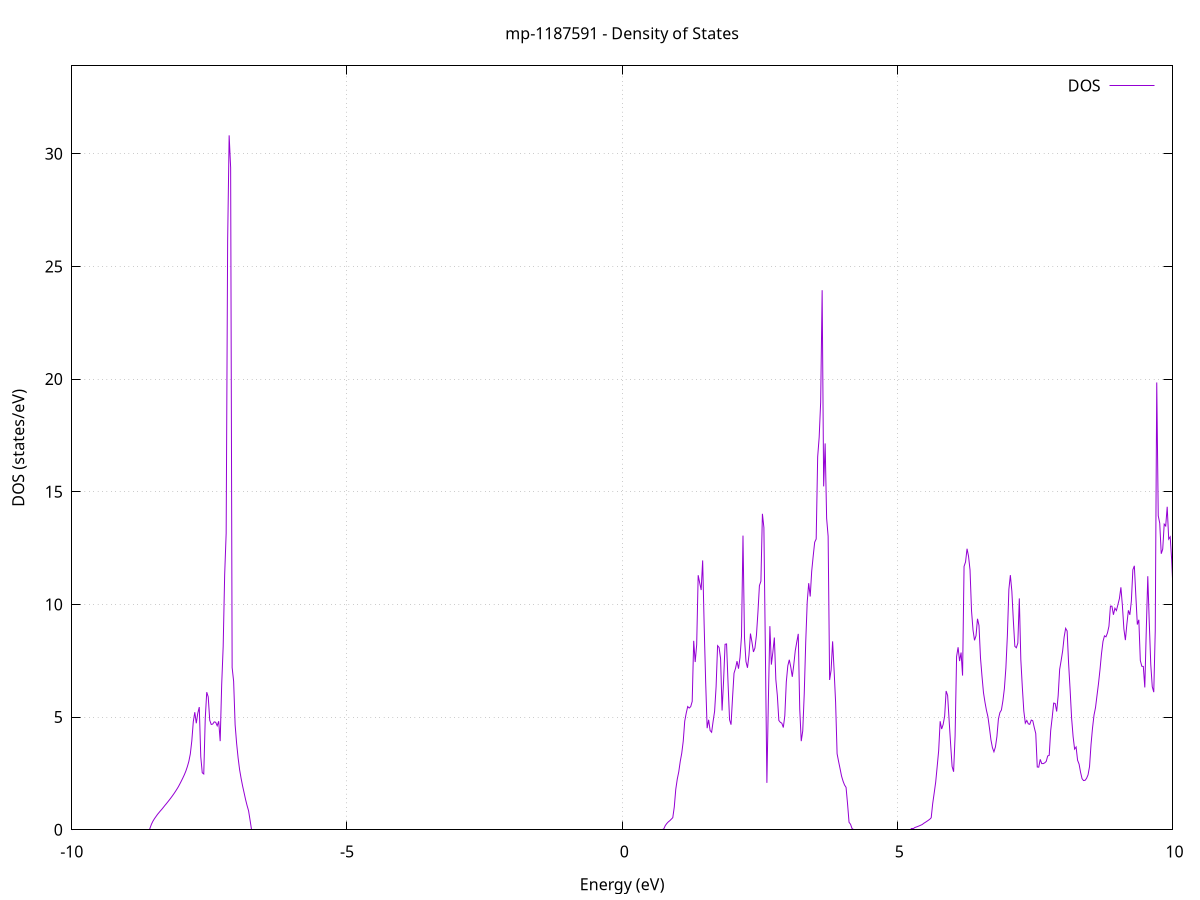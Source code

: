 set title 'mp-1187591 - Density of States'
set xlabel 'Energy (eV)'
set ylabel 'DOS (states/eV)'
set grid
set xrange [-10:10]
set yrange [0:33.899]
set xzeroaxis lt -1
set terminal png size 800,600
set output 'mp-1187591_dos_gnuplot.png'
plot '-' using 1:2 with lines title 'DOS'
-28.582400 0.000000
-28.555200 0.000000
-28.528100 0.000000
-28.501000 0.000000
-28.473800 0.000000
-28.446700 0.000000
-28.419500 0.000000
-28.392400 0.000000
-28.365300 0.000000
-28.338100 0.000000
-28.311000 0.000000
-28.283800 0.000000
-28.256700 0.000000
-28.229500 0.000000
-28.202400 0.000000
-28.175300 0.000000
-28.148100 0.000000
-28.121000 0.000000
-28.093800 0.000000
-28.066700 0.000000
-28.039600 0.000000
-28.012400 0.000000
-27.985300 0.000000
-27.958100 0.000000
-27.931000 0.000000
-27.903800 0.000000
-27.876700 0.000000
-27.849600 0.000000
-27.822400 0.000000
-27.795300 0.000000
-27.768100 0.000000
-27.741000 0.000000
-27.713900 0.000000
-27.686700 0.000000
-27.659600 0.000000
-27.632400 0.000000
-27.605300 0.000000
-27.578200 0.000000
-27.551000 0.000000
-27.523900 0.000000
-27.496700 0.000000
-27.469600 0.000000
-27.442400 0.000000
-27.415300 0.000000
-27.388200 0.000000
-27.361000 0.000000
-27.333900 0.000000
-27.306700 0.000000
-27.279600 0.000000
-27.252500 0.000000
-27.225300 0.000000
-27.198200 0.000000
-27.171000 0.000000
-27.143900 0.000000
-27.116800 0.000000
-27.089600 0.000000
-27.062500 0.000000
-27.035300 0.000000
-27.008200 0.000000
-26.981000 0.000000
-26.953900 0.000000
-26.926800 0.000000
-26.899600 0.000000
-26.872500 0.000000
-26.845300 0.000000
-26.818200 0.000000
-26.791100 0.000000
-26.763900 0.000000
-26.736800 0.000000
-26.709600 0.000000
-26.682500 0.000000
-26.655400 0.000000
-26.628200 0.000000
-26.601100 0.000000
-26.573900 0.000000
-26.546800 0.000000
-26.519600 0.000000
-26.492500 0.000000
-26.465400 0.000000
-26.438200 0.000000
-26.411100 0.000000
-26.383900 0.000000
-26.356800 0.000000
-26.329700 0.000000
-26.302500 0.000000
-26.275400 0.000000
-26.248200 0.000000
-26.221100 0.000000
-26.194000 0.000000
-26.166800 0.000000
-26.139700 0.000000
-26.112500 1.201200
-26.085400 3.762200
-26.058200 16.497300
-26.031100 40.282300
-26.004000 42.436200
-25.976800 36.333900
-25.949700 48.368300
-25.922500 28.737600
-25.895400 28.591900
-25.868300 19.623600
-25.841100 32.181900
-25.814000 30.492300
-25.786800 34.622300
-25.759700 65.891200
-25.732600 41.712500
-25.705400 39.838100
-25.678300 46.895900
-25.651100 65.148800
-25.624000 77.907700
-25.596800 43.062700
-25.569700 125.795800
-25.542600 117.690500
-25.515400 81.661100
-25.488300 89.619800
-25.461100 72.464800
-25.434000 114.383700
-25.406900 0.000000
-25.379700 0.000000
-25.352600 0.000000
-25.325400 0.000000
-25.298300 0.000000
-25.271200 0.000000
-25.244000 0.000000
-25.216900 0.000000
-25.189700 0.000000
-25.162600 0.000000
-25.135400 0.000000
-25.108300 0.000000
-25.081200 0.000000
-25.054000 0.000000
-25.026900 0.000000
-24.999700 0.000000
-24.972600 0.000000
-24.945500 0.000000
-24.918300 0.000000
-24.891200 0.000000
-24.864000 0.000000
-24.836900 0.000000
-24.809800 0.000000
-24.782600 0.000000
-24.755500 0.000000
-24.728300 0.000000
-24.701200 0.000000
-24.674000 0.000000
-24.646900 0.000000
-24.619800 0.000000
-24.592600 0.000000
-24.565500 0.000000
-24.538300 0.000000
-24.511200 0.000000
-24.484100 0.000000
-24.456900 0.000000
-24.429800 0.000000
-24.402600 0.000000
-24.375500 0.000000
-24.348400 0.000000
-24.321200 0.000000
-24.294100 0.000000
-24.266900 0.000000
-24.239800 0.000000
-24.212600 0.000000
-24.185500 0.000000
-24.158400 0.000000
-24.131200 0.000000
-24.104100 0.000000
-24.076900 0.000000
-24.049800 0.000000
-24.022700 0.000000
-23.995500 0.000000
-23.968400 0.000000
-23.941200 0.000000
-23.914100 0.000000
-23.887000 0.000000
-23.859800 0.000000
-23.832700 0.000000
-23.805500 0.000000
-23.778400 0.000000
-23.751200 0.000000
-23.724100 0.000000
-23.697000 0.000000
-23.669800 0.000000
-23.642700 0.000000
-23.615500 0.000000
-23.588400 0.000000
-23.561300 0.000000
-23.534100 0.000000
-23.507000 0.000000
-23.479800 0.000000
-23.452700 0.000000
-23.425600 0.000000
-23.398400 0.000000
-23.371300 0.000000
-23.344100 0.000000
-23.317000 0.000000
-23.289800 0.000000
-23.262700 0.000000
-23.235600 0.000000
-23.208400 0.000000
-23.181300 0.000000
-23.154100 0.000000
-23.127000 0.000000
-23.099900 0.000000
-23.072700 0.000000
-23.045600 0.000000
-23.018400 0.000000
-22.991300 0.000000
-22.964200 0.000000
-22.937000 0.000000
-22.909900 0.000000
-22.882700 0.000000
-22.855600 0.000000
-22.828400 0.000000
-22.801300 0.000000
-22.774200 0.000000
-22.747000 0.000000
-22.719900 0.000000
-22.692700 0.000000
-22.665600 0.000000
-22.638500 0.000000
-22.611300 0.000000
-22.584200 0.000000
-22.557000 0.000000
-22.529900 0.000000
-22.502800 0.000000
-22.475600 0.000000
-22.448500 0.000000
-22.421300 0.000000
-22.394200 0.000000
-22.367000 0.000000
-22.339900 0.000000
-22.312800 0.000000
-22.285600 0.000000
-22.258500 0.000000
-22.231300 0.000000
-22.204200 0.000000
-22.177100 0.000000
-22.149900 0.000000
-22.122800 0.000000
-22.095600 0.000000
-22.068500 0.000000
-22.041400 0.000000
-22.014200 0.000000
-21.987100 0.000000
-21.959900 0.000000
-21.932800 0.000000
-21.905600 0.000000
-21.878500 0.000000
-21.851400 0.000000
-21.824200 0.000000
-21.797100 0.000000
-21.769900 0.000000
-21.742800 0.000000
-21.715700 0.000000
-21.688500 0.000000
-21.661400 0.000000
-21.634200 0.000000
-21.607100 0.000000
-21.580000 0.000000
-21.552800 0.000000
-21.525700 0.000000
-21.498500 0.000000
-21.471400 0.000000
-21.444200 0.000000
-21.417100 0.000000
-21.390000 0.000000
-21.362800 0.000000
-21.335700 0.000000
-21.308500 0.000000
-21.281400 0.000000
-21.254300 0.000000
-21.227100 0.000000
-21.200000 0.000000
-21.172800 0.000000
-21.145700 0.000000
-21.118600 0.000000
-21.091400 0.000000
-21.064300 0.000000
-21.037100 0.000000
-21.010000 0.000000
-20.982800 0.000000
-20.955700 0.000000
-20.928600 0.000000
-20.901400 0.000000
-20.874300 0.000000
-20.847100 0.000000
-20.820000 0.000000
-20.792900 0.000000
-20.765700 0.000000
-20.738600 0.000000
-20.711400 0.000000
-20.684300 0.000000
-20.657200 0.000000
-20.630000 0.000000
-20.602900 0.000000
-20.575700 0.000000
-20.548600 0.000000
-20.521400 0.000000
-20.494300 0.000000
-20.467200 0.000000
-20.440000 0.000000
-20.412900 0.000000
-20.385700 0.000000
-20.358600 0.000000
-20.331500 0.000000
-20.304300 0.000000
-20.277200 0.000000
-20.250000 0.000000
-20.222900 0.000000
-20.195800 0.000000
-20.168600 0.000000
-20.141500 0.000000
-20.114300 0.000000
-20.087200 0.000000
-20.060000 0.000000
-20.032900 0.000000
-20.005800 0.000000
-19.978600 0.000000
-19.951500 0.000000
-19.924300 0.000000
-19.897200 0.000000
-19.870100 0.000000
-19.842900 0.000000
-19.815800 0.000000
-19.788600 0.000000
-19.761500 0.000000
-19.734400 0.000000
-19.707200 0.000000
-19.680100 0.000000
-19.652900 0.000000
-19.625800 0.000000
-19.598600 0.000000
-19.571500 0.000000
-19.544400 0.000000
-19.517200 0.000000
-19.490100 0.000000
-19.462900 0.000000
-19.435800 0.000000
-19.408700 0.000000
-19.381500 0.000000
-19.354400 0.000000
-19.327200 0.000000
-19.300100 0.000000
-19.273000 0.000000
-19.245800 0.000000
-19.218700 0.000000
-19.191500 0.000000
-19.164400 0.000000
-19.137200 0.000000
-19.110100 0.000000
-19.083000 0.000000
-19.055800 0.000000
-19.028700 0.000000
-19.001500 0.000000
-18.974400 0.000000
-18.947300 0.000000
-18.920100 0.000000
-18.893000 0.000000
-18.865800 0.000000
-18.838700 0.000000
-18.811600 0.000000
-18.784400 0.000000
-18.757300 0.000000
-18.730100 0.000000
-18.703000 0.000000
-18.675800 0.000000
-18.648700 0.000000
-18.621600 0.000000
-18.594400 0.000000
-18.567300 0.000000
-18.540100 0.000000
-18.513000 0.000000
-18.485900 0.000000
-18.458700 0.000000
-18.431600 0.000000
-18.404400 0.000000
-18.377300 0.000000
-18.350200 0.000000
-18.323000 0.000000
-18.295900 0.000000
-18.268700 0.000000
-18.241600 0.000000
-18.214400 0.000000
-18.187300 0.000000
-18.160200 0.000000
-18.133000 0.000000
-18.105900 0.000000
-18.078700 0.000000
-18.051600 0.000000
-18.024500 0.000000
-17.997300 0.000000
-17.970200 0.000000
-17.943000 0.000000
-17.915900 0.000000
-17.888800 0.000000
-17.861600 0.000000
-17.834500 0.000000
-17.807300 0.000000
-17.780200 0.000000
-17.753000 0.000000
-17.725900 0.000000
-17.698800 0.000000
-17.671600 0.000000
-17.644500 0.000000
-17.617300 0.000000
-17.590200 0.000000
-17.563100 0.000000
-17.535900 0.000000
-17.508800 0.000000
-17.481600 0.000000
-17.454500 0.000000
-17.427400 0.000000
-17.400200 0.000000
-17.373100 0.000000
-17.345900 0.000000
-17.318800 0.000000
-17.291600 0.000000
-17.264500 0.000000
-17.237400 0.000000
-17.210200 0.000000
-17.183100 0.000000
-17.155900 0.000000
-17.128800 0.000000
-17.101700 0.000000
-17.074500 0.000000
-17.047400 0.000000
-17.020200 0.000000
-16.993100 0.000000
-16.966000 0.000000
-16.938800 0.000000
-16.911700 0.000000
-16.884500 0.000000
-16.857400 0.000000
-16.830200 0.000000
-16.803100 0.000000
-16.776000 0.000000
-16.748800 0.000000
-16.721700 0.000000
-16.694500 0.000000
-16.667400 0.000000
-16.640300 0.000000
-16.613100 0.000000
-16.586000 0.000000
-16.558800 0.000000
-16.531700 0.000000
-16.504600 0.000000
-16.477400 0.000000
-16.450300 0.000000
-16.423100 0.000000
-16.396000 0.000000
-16.368800 0.000000
-16.341700 0.000000
-16.314600 0.000000
-16.287400 0.000000
-16.260300 0.000000
-16.233100 0.000000
-16.206000 0.000000
-16.178900 0.000000
-16.151700 0.000000
-16.124600 0.000000
-16.097400 0.000000
-16.070300 0.000000
-16.043200 0.000000
-16.016000 0.000000
-15.988900 0.000000
-15.961700 0.000000
-15.934600 0.000000
-15.907400 0.000000
-15.880300 0.000000
-15.853200 0.000000
-15.826000 0.000000
-15.798900 0.000000
-15.771700 0.000000
-15.744600 0.000000
-15.717500 0.000000
-15.690300 0.000000
-15.663200 0.000000
-15.636000 0.000000
-15.608900 0.000000
-15.581800 0.000000
-15.554600 0.000000
-15.527500 0.000000
-15.500300 0.000000
-15.473200 0.000000
-15.446000 0.000000
-15.418900 0.000000
-15.391800 0.000000
-15.364600 0.000000
-15.337500 0.000000
-15.310300 0.000000
-15.283200 0.000000
-15.256100 0.000000
-15.228900 0.000000
-15.201800 0.000000
-15.174600 0.000000
-15.147500 0.000000
-15.120400 0.000000
-15.093200 0.000000
-15.066100 0.000000
-15.038900 0.000000
-15.011800 0.000000
-14.984600 0.000000
-14.957500 0.000000
-14.930400 0.000000
-14.903200 0.000000
-14.876100 0.000000
-14.848900 0.000000
-14.821800 0.000000
-14.794700 0.000000
-14.767500 0.000000
-14.740400 0.000000
-14.713200 0.000000
-14.686100 0.000000
-14.659000 0.000000
-14.631800 0.000000
-14.604700 0.000000
-14.577500 0.000000
-14.550400 0.000000
-14.523200 0.000000
-14.496100 0.000000
-14.469000 0.000000
-14.441800 0.000000
-14.414700 0.000000
-14.387500 0.000000
-14.360400 0.000000
-14.333300 0.000000
-14.306100 0.000000
-14.279000 0.000000
-14.251800 0.000000
-14.224700 0.000000
-14.197500 0.000000
-14.170400 0.000000
-14.143300 0.000000
-14.116100 0.000000
-14.089000 0.000000
-14.061800 0.000000
-14.034700 0.000000
-14.007600 0.000000
-13.980400 0.000000
-13.953300 0.000000
-13.926100 0.000000
-13.899000 0.000000
-13.871900 0.000000
-13.844700 0.000000
-13.817600 0.000000
-13.790400 0.000000
-13.763300 0.000000
-13.736100 0.000000
-13.709000 0.000000
-13.681900 0.000000
-13.654700 0.000000
-13.627600 0.000000
-13.600400 0.000000
-13.573300 0.000000
-13.546200 0.000000
-13.519000 0.000000
-13.491900 0.000000
-13.464700 0.000000
-13.437600 0.000000
-13.410500 0.000000
-13.383300 0.000000
-13.356200 0.000000
-13.329000 0.000000
-13.301900 0.000000
-13.274700 0.000000
-13.247600 0.000000
-13.220500 0.000000
-13.193300 0.000000
-13.166200 0.000000
-13.139000 0.000000
-13.111900 0.000000
-13.084800 0.000000
-13.057600 0.000000
-13.030500 0.000000
-13.003300 0.000000
-12.976200 0.000000
-12.949100 0.000000
-12.921900 0.000000
-12.894800 0.000000
-12.867600 0.000000
-12.840500 0.000000
-12.813300 0.000000
-12.786200 0.000000
-12.759100 0.000000
-12.731900 0.000000
-12.704800 0.000000
-12.677600 0.000000
-12.650500 0.000000
-12.623400 0.000000
-12.596200 0.000000
-12.569100 0.000000
-12.541900 0.000000
-12.514800 0.000000
-12.487700 0.000000
-12.460500 0.000000
-12.433400 0.000000
-12.406200 0.000000
-12.379100 0.000000
-12.351900 0.000000
-12.324800 0.000000
-12.297700 0.000000
-12.270500 0.000000
-12.243400 0.000000
-12.216200 0.000000
-12.189100 0.000000
-12.162000 0.000000
-12.134800 0.000000
-12.107700 0.000000
-12.080500 0.000000
-12.053400 0.000000
-12.026300 0.000000
-11.999100 0.000000
-11.972000 0.000000
-11.944800 0.000000
-11.917700 0.000000
-11.890500 0.000000
-11.863400 0.000000
-11.836300 0.000000
-11.809100 0.000000
-11.782000 0.000000
-11.754800 0.000000
-11.727700 0.000000
-11.700600 0.000000
-11.673400 0.000000
-11.646300 0.000000
-11.619100 0.000000
-11.592000 0.000000
-11.564900 0.000000
-11.537700 0.000000
-11.510600 0.000000
-11.483400 0.000000
-11.456300 0.000000
-11.429100 0.000000
-11.402000 0.000000
-11.374900 0.000000
-11.347700 0.000000
-11.320600 0.000000
-11.293400 0.000000
-11.266300 0.000000
-11.239200 0.000000
-11.212000 0.000000
-11.184900 0.000000
-11.157700 0.000000
-11.130600 0.000000
-11.103500 0.000000
-11.076300 0.000000
-11.049200 0.000000
-11.022000 0.000000
-10.994900 0.000000
-10.967700 0.000000
-10.940600 0.000000
-10.913500 0.000000
-10.886300 0.000000
-10.859200 0.000000
-10.832000 0.000000
-10.804900 0.000000
-10.777800 0.000000
-10.750600 0.000000
-10.723500 0.000000
-10.696300 0.000000
-10.669200 0.000000
-10.642100 0.000000
-10.614900 0.000000
-10.587800 0.000000
-10.560600 0.000000
-10.533500 0.000000
-10.506300 0.000000
-10.479200 0.000000
-10.452100 0.000000
-10.424900 0.000000
-10.397800 0.000000
-10.370600 0.000000
-10.343500 0.000000
-10.316400 0.000000
-10.289200 0.000000
-10.262100 0.000000
-10.234900 0.000000
-10.207800 0.000000
-10.180700 0.000000
-10.153500 0.000000
-10.126400 0.000000
-10.099200 0.000000
-10.072100 0.000000
-10.044900 0.000000
-10.017800 0.000000
-9.990700 0.000000
-9.963500 0.000000
-9.936400 0.000000
-9.909200 0.000000
-9.882100 0.000000
-9.855000 0.000000
-9.827800 0.000000
-9.800700 0.000000
-9.773500 0.000000
-9.746400 0.000000
-9.719300 0.000000
-9.692100 0.000000
-9.665000 0.000000
-9.637800 0.000000
-9.610700 0.000000
-9.583500 0.000000
-9.556400 0.000000
-9.529300 0.000000
-9.502100 0.000000
-9.475000 0.000000
-9.447800 0.000000
-9.420700 0.000000
-9.393600 0.000000
-9.366400 0.000000
-9.339300 0.000000
-9.312100 0.000000
-9.285000 0.000000
-9.257900 0.000000
-9.230700 0.000000
-9.203600 0.000000
-9.176400 0.000000
-9.149300 0.000000
-9.122100 0.000000
-9.095000 0.000000
-9.067900 0.000000
-9.040700 0.000000
-9.013600 0.000000
-8.986400 0.000000
-8.959300 0.000000
-8.932200 0.000000
-8.905000 0.000000
-8.877900 0.000000
-8.850700 0.000000
-8.823600 0.000000
-8.796500 0.000000
-8.769300 0.000000
-8.742200 0.000000
-8.715000 0.000000
-8.687900 0.000000
-8.660700 0.000000
-8.633600 0.000000
-8.606500 0.000000
-8.579300 0.000000
-8.552200 0.249500
-8.525000 0.384200
-8.497900 0.492500
-8.470800 0.585500
-8.443600 0.680000
-8.416500 0.761000
-8.389300 0.840400
-8.362200 0.915000
-8.335100 0.997800
-8.307900 1.081700
-8.280800 1.160300
-8.253600 1.243400
-8.226500 1.327100
-8.199300 1.414300
-8.172200 1.504400
-8.145100 1.597700
-8.117900 1.696700
-8.090800 1.800800
-8.063600 1.910500
-8.036500 2.034400
-8.009400 2.163700
-7.982200 2.298700
-7.955100 2.440700
-7.927900 2.602600
-7.900800 2.798400
-7.873700 3.029300
-7.846500 3.363800
-7.819400 3.943300
-7.792200 4.800500
-7.765100 5.216800
-7.737900 4.726600
-7.710800 5.172100
-7.683700 5.445000
-7.656500 3.241800
-7.629400 2.529800
-7.602200 2.476800
-7.575100 4.934200
-7.548000 6.106600
-7.520800 5.894900
-7.493700 4.860800
-7.466500 4.674300
-7.439400 4.690800
-7.412300 4.788900
-7.385100 4.769900
-7.358000 4.614900
-7.330800 4.816400
-7.303700 3.933200
-7.276500 6.435300
-7.249400 8.132000
-7.222300 11.312900
-7.195100 13.157500
-7.168000 26.162100
-7.140800 30.817100
-7.113700 29.382900
-7.086600 7.200600
-7.059400 6.590900
-7.032300 4.658700
-7.005100 3.834800
-6.978000 3.190600
-6.950900 2.667000
-6.923700 2.283300
-6.896600 1.945000
-6.869400 1.643400
-6.842300 1.340700
-6.815100 1.076800
-6.788000 0.843300
-6.760900 0.430600
-6.733700 0.000000
-6.706600 0.000000
-6.679400 0.000000
-6.652300 0.000000
-6.625200 0.000000
-6.598000 0.000000
-6.570900 0.000000
-6.543700 0.000000
-6.516600 0.000000
-6.489500 0.000000
-6.462300 0.000000
-6.435200 0.000000
-6.408000 0.000000
-6.380900 0.000000
-6.353700 0.000000
-6.326600 0.000000
-6.299500 0.000000
-6.272300 0.000000
-6.245200 0.000000
-6.218000 0.000000
-6.190900 0.000000
-6.163800 0.000000
-6.136600 0.000000
-6.109500 0.000000
-6.082300 0.000000
-6.055200 0.000000
-6.028100 0.000000
-6.000900 0.000000
-5.973800 0.000000
-5.946600 0.000000
-5.919500 0.000000
-5.892300 0.000000
-5.865200 0.000000
-5.838100 0.000000
-5.810900 0.000000
-5.783800 0.000000
-5.756600 0.000000
-5.729500 0.000000
-5.702400 0.000000
-5.675200 0.000000
-5.648100 0.000000
-5.620900 0.000000
-5.593800 0.000000
-5.566700 0.000000
-5.539500 0.000000
-5.512400 0.000000
-5.485200 0.000000
-5.458100 0.000000
-5.430900 0.000000
-5.403800 0.000000
-5.376700 0.000000
-5.349500 0.000000
-5.322400 0.000000
-5.295200 0.000000
-5.268100 0.000000
-5.241000 0.000000
-5.213800 0.000000
-5.186700 0.000000
-5.159500 0.000000
-5.132400 0.000000
-5.105300 0.000000
-5.078100 0.000000
-5.051000 0.000000
-5.023800 0.000000
-4.996700 0.000000
-4.969500 0.000000
-4.942400 0.000000
-4.915300 0.000000
-4.888100 0.000000
-4.861000 0.000000
-4.833800 0.000000
-4.806700 0.000000
-4.779600 0.000000
-4.752400 0.000000
-4.725300 0.000000
-4.698100 0.000000
-4.671000 0.000000
-4.643900 0.000000
-4.616700 0.000000
-4.589600 0.000000
-4.562400 0.000000
-4.535300 0.000000
-4.508100 0.000000
-4.481000 0.000000
-4.453900 0.000000
-4.426700 0.000000
-4.399600 0.000000
-4.372400 0.000000
-4.345300 0.000000
-4.318200 0.000000
-4.291000 0.000000
-4.263900 0.000000
-4.236700 0.000000
-4.209600 0.000000
-4.182500 0.000000
-4.155300 0.000000
-4.128200 0.000000
-4.101000 0.000000
-4.073900 0.000000
-4.046700 0.000000
-4.019600 0.000000
-3.992500 0.000000
-3.965300 0.000000
-3.938200 0.000000
-3.911000 0.000000
-3.883900 0.000000
-3.856800 0.000000
-3.829600 0.000000
-3.802500 0.000000
-3.775300 0.000000
-3.748200 0.000000
-3.721100 0.000000
-3.693900 0.000000
-3.666800 0.000000
-3.639600 0.000000
-3.612500 0.000000
-3.585300 0.000000
-3.558200 0.000000
-3.531100 0.000000
-3.503900 0.000000
-3.476800 0.000000
-3.449600 0.000000
-3.422500 0.000000
-3.395400 0.000000
-3.368200 0.000000
-3.341100 0.000000
-3.313900 0.000000
-3.286800 0.000000
-3.259700 0.000000
-3.232500 0.000000
-3.205400 0.000000
-3.178200 0.000000
-3.151100 0.000000
-3.123900 0.000000
-3.096800 0.000000
-3.069700 0.000000
-3.042500 0.000000
-3.015400 0.000000
-2.988200 0.000000
-2.961100 0.000000
-2.934000 0.000000
-2.906800 0.000000
-2.879700 0.000000
-2.852500 0.000000
-2.825400 0.000000
-2.798300 0.000000
-2.771100 0.000000
-2.744000 0.000000
-2.716800 0.000000
-2.689700 0.000000
-2.662500 0.000000
-2.635400 0.000000
-2.608300 0.000000
-2.581100 0.000000
-2.554000 0.000000
-2.526800 0.000000
-2.499700 0.000000
-2.472600 0.000000
-2.445400 0.000000
-2.418300 0.000000
-2.391100 0.000000
-2.364000 0.000000
-2.336900 0.000000
-2.309700 0.000000
-2.282600 0.000000
-2.255400 0.000000
-2.228300 0.000000
-2.201100 0.000000
-2.174000 0.000000
-2.146900 0.000000
-2.119700 0.000000
-2.092600 0.000000
-2.065400 0.000000
-2.038300 0.000000
-2.011200 0.000000
-1.984000 0.000000
-1.956900 0.000000
-1.929700 0.000000
-1.902600 0.000000
-1.875500 0.000000
-1.848300 0.000000
-1.821200 0.000000
-1.794000 0.000000
-1.766900 0.000000
-1.739700 0.000000
-1.712600 0.000000
-1.685500 0.000000
-1.658300 0.000000
-1.631200 0.000000
-1.604000 0.000000
-1.576900 0.000000
-1.549800 0.000000
-1.522600 0.000000
-1.495500 0.000000
-1.468300 0.000000
-1.441200 0.000000
-1.414100 0.000000
-1.386900 0.000000
-1.359800 0.000000
-1.332600 0.000000
-1.305500 0.000000
-1.278300 0.000000
-1.251200 0.000000
-1.224100 0.000000
-1.196900 0.000000
-1.169800 0.000000
-1.142600 0.000000
-1.115500 0.000000
-1.088400 0.000000
-1.061200 0.000000
-1.034100 0.000000
-1.006900 0.000000
-0.979800 0.000000
-0.952700 0.000000
-0.925500 0.000000
-0.898400 0.000000
-0.871200 0.000000
-0.844100 0.000000
-0.816900 0.000000
-0.789800 0.000000
-0.762700 0.000000
-0.735500 0.000000
-0.708400 0.000000
-0.681200 0.000000
-0.654100 0.000000
-0.627000 0.000000
-0.599800 0.000000
-0.572700 0.000000
-0.545500 0.000000
-0.518400 0.000000
-0.491200 0.000000
-0.464100 0.000000
-0.437000 0.000000
-0.409800 0.000000
-0.382700 0.000000
-0.355500 0.000000
-0.328400 0.000000
-0.301300 0.000000
-0.274100 0.000000
-0.247000 0.000000
-0.219800 0.000000
-0.192700 0.000000
-0.165600 0.000000
-0.138400 0.000000
-0.111300 0.000000
-0.084100 0.000000
-0.057000 0.000000
-0.029800 0.000000
-0.002700 0.000000
0.024400 0.000000
0.051600 0.000000
0.078700 0.000000
0.105900 0.000000
0.133000 0.000000
0.160100 0.000000
0.187300 0.000000
0.214400 0.000000
0.241600 0.000000
0.268700 0.000000
0.295800 0.000000
0.323000 0.000000
0.350100 0.000000
0.377300 0.000000
0.404400 0.000000
0.431600 0.000000
0.458700 0.000000
0.485800 0.000000
0.513000 0.000000
0.540100 0.000000
0.567300 0.000000
0.594400 0.000000
0.621500 0.000000
0.648700 0.000000
0.675800 0.000000
0.703000 0.000000
0.730100 0.000000
0.757200 0.041300
0.784400 0.189100
0.811500 0.279100
0.838700 0.350100
0.865800 0.403100
0.893000 0.469700
0.920100 0.536900
0.947200 1.009300
0.974400 1.795900
1.001500 2.247300
1.028700 2.570500
1.055800 3.033000
1.082900 3.396100
1.110100 3.929500
1.137200 4.818900
1.164400 5.178400
1.191500 5.469000
1.218600 5.402600
1.245800 5.463400
1.272900 5.696600
1.300100 8.385200
1.327200 7.443400
1.354400 8.213000
1.381500 11.296000
1.408600 10.961400
1.435800 10.639000
1.462900 11.953100
1.490100 9.088100
1.517200 6.589900
1.544300 4.508700
1.571500 4.880600
1.598600 4.403500
1.625800 4.327900
1.652900 4.810900
1.680000 5.258800
1.707200 6.355600
1.734300 8.169400
1.761500 8.090600
1.788600 7.593400
1.815800 5.293400
1.842900 6.594300
1.870000 8.230400
1.897200 8.247600
1.924300 6.510100
1.951500 4.886600
1.978600 4.663500
2.005700 5.850000
2.032900 6.947900
2.060000 7.161500
2.087200 7.483400
2.114300 7.149000
2.141400 7.647500
2.168600 8.582300
2.195700 13.053700
2.222900 8.523300
2.250000 7.462500
2.277200 7.188000
2.304300 7.744900
2.331400 8.707500
2.358600 8.330400
2.385700 7.891300
2.412900 8.065400
2.440000 8.627600
2.467100 9.643900
2.494300 10.832900
2.521400 11.031000
2.548600 14.021400
2.575700 13.410200
2.602800 7.840600
2.630000 2.083000
2.657100 5.758800
2.684300 9.035300
2.711400 7.329000
2.738600 7.885900
2.765700 8.530600
2.792800 6.663300
2.820000 5.956200
2.847100 4.851900
2.874300 4.769200
2.901400 4.729200
2.928500 4.538100
2.955700 5.064300
2.982800 6.562500
3.010000 7.275200
3.037100 7.544100
3.064200 7.221200
3.091400 6.788500
3.118500 7.318900
3.145700 7.946200
3.172800 8.329600
3.200000 8.694300
3.227100 5.351300
3.254200 3.932800
3.281400 4.384600
3.308500 6.017300
3.335700 8.332800
3.362800 10.107800
3.389900 10.942300
3.417100 10.351000
3.444200 11.472000
3.471400 12.142400
3.498500 12.760800
3.525600 12.902200
3.552800 16.551200
3.579900 17.414900
3.607100 18.971900
3.634200 23.944600
3.661400 15.237200
3.688500 17.145600
3.715600 13.819200
3.742800 13.022900
3.769900 6.647700
3.797100 7.085300
3.824200 8.362100
3.851300 7.069800
3.878500 5.665100
3.905600 3.375400
3.932800 3.030800
3.959900 2.710000
3.987000 2.378100
4.014200 2.157000
4.041300 1.986700
4.068500 1.881400
4.095600 1.152300
4.122800 0.333000
4.149900 0.243900
4.177000 0.057100
4.204200 0.000000
4.231300 0.000000
4.258500 0.000000
4.285600 0.000000
4.312700 0.000000
4.339900 0.000000
4.367000 0.000000
4.394200 0.000000
4.421300 0.000000
4.448400 0.000000
4.475600 0.000000
4.502700 0.000000
4.529900 0.000000
4.557000 0.000000
4.584200 0.000000
4.611300 0.000000
4.638400 0.000000
4.665600 0.000000
4.692700 0.000000
4.719900 0.000000
4.747000 0.000000
4.774100 0.000000
4.801300 0.000000
4.828400 0.000000
4.855600 0.000000
4.882700 0.000000
4.909800 0.000000
4.937000 0.000000
4.964100 0.000000
4.991300 0.000000
5.018400 0.000000
5.045600 0.000000
5.072700 0.000000
5.099800 0.000000
5.127000 0.000000
5.154100 0.000000
5.181300 0.000000
5.208400 0.000000
5.235500 0.000000
5.262700 0.077200
5.289800 0.077200
5.317000 0.098600
5.344100 0.121900
5.371200 0.147200
5.398400 0.174400
5.425500 0.203500
5.452700 0.233200
5.479800 0.286200
5.507000 0.327400
5.534100 0.371000
5.561200 0.416700
5.588400 0.464700
5.615500 0.532500
5.642700 1.162200
5.669800 1.629100
5.696900 2.110300
5.724100 2.802500
5.751200 3.509400
5.778400 4.816100
5.805500 4.472200
5.832600 4.672900
5.859800 5.042600
5.886900 6.158000
5.914100 5.959700
5.941200 4.857200
5.968400 3.805700
5.995500 2.805600
6.022600 2.575500
6.049800 4.166800
6.076900 7.687200
6.104100 8.100000
6.131200 7.487500
6.158300 7.865400
6.185500 6.842500
6.212600 11.687000
6.239800 11.884900
6.266900 12.471600
6.294000 12.137200
6.321200 11.528700
6.348300 9.716400
6.375500 8.861700
6.402600 8.407900
6.429800 8.610300
6.456900 9.363100
6.484000 9.064900
6.511200 7.630200
6.538300 6.817000
6.565500 6.086700
6.592600 5.661100
6.619700 5.297700
6.646900 5.008200
6.674000 4.516800
6.701200 3.990600
6.728300 3.640700
6.755400 3.460000
6.782600 3.675200
6.809700 4.136000
6.836900 4.918600
6.864000 5.200600
6.891200 5.313000
6.918300 5.721600
6.945400 6.266100
6.972600 7.177400
6.999700 8.619300
7.026900 10.668400
7.054000 11.300000
7.081100 10.582300
7.108300 9.276800
7.135400 8.140800
7.162600 8.076800
7.189700 8.286200
7.216800 10.266900
7.244000 7.553700
7.271100 6.337900
7.298300 5.273500
7.325400 4.731300
7.352600 4.851100
7.379700 4.700500
7.406800 4.679600
7.434000 4.869100
7.461100 4.837500
7.488300 4.538000
7.515400 4.271800
7.542500 2.786600
7.569700 2.778300
7.596800 3.125100
7.624000 2.938000
7.651100 2.936700
7.678200 2.969600
7.705400 3.034000
7.732500 3.275900
7.759700 3.301900
7.786800 4.400100
7.814000 4.986600
7.841100 5.621900
7.868200 5.605400
7.895400 5.248500
7.922500 5.950900
7.949700 7.119600
7.976800 7.510800
8.003900 7.934200
8.031100 8.552000
8.058200 8.939800
8.085400 8.821400
8.112500 7.369200
8.139600 6.222100
8.166800 4.952100
8.193900 4.140600
8.221100 3.581900
8.248200 3.672800
8.275400 3.086400
8.302500 2.913400
8.329600 2.549700
8.356800 2.266900
8.383900 2.184000
8.411100 2.193800
8.438200 2.279200
8.465300 2.436800
8.492500 2.802600
8.519600 3.781700
8.546800 4.516400
8.573900 5.087800
8.601000 5.418100
8.628200 5.960000
8.655300 6.484600
8.682500 7.101200
8.709600 7.807500
8.736800 8.354700
8.763900 8.605200
8.791000 8.563500
8.818200 8.734400
8.845300 9.031800
8.872500 9.925300
8.899600 9.921400
8.926700 9.541900
8.953900 9.832300
8.981000 9.726800
9.008200 9.992900
9.035300 10.256500
9.062400 10.759600
9.089600 9.948600
9.116700 8.915400
9.143900 8.416600
9.171000 9.124900
9.198200 9.737000
9.225300 9.538600
9.252400 10.148200
9.279600 11.536000
9.306700 11.713500
9.333900 10.384500
9.361000 9.108000
9.388100 9.318300
9.415300 7.512800
9.442400 7.256300
9.469600 7.247900
9.496700 6.315600
9.523800 8.869400
9.551000 11.250800
9.578100 9.186200
9.605300 7.329400
9.632400 6.344500
9.659600 6.107200
9.686700 8.831300
9.713800 19.850900
9.741000 13.936100
9.768100 13.604600
9.795300 12.249500
9.822400 12.453500
9.849500 13.562600
9.876700 13.482200
9.903800 14.334300
9.931000 12.899600
9.958100 12.998800
9.985200 11.973900
10.012400 10.475400
10.039500 8.513600
10.066700 7.567300
10.093800 5.156500
10.121000 4.618400
10.148100 9.144100
10.175200 10.606200
10.202400 11.080100
10.229500 11.711000
10.256700 12.224000
10.283800 16.835900
10.310900 16.625500
10.338100 17.321700
10.365200 17.283300
10.392400 20.481100
10.419500 17.193700
10.446600 14.832800
10.473800 13.202700
10.500900 10.401200
10.528100 10.134100
10.555200 8.618900
10.582400 7.549600
10.609500 7.780800
10.636600 6.824300
10.663800 7.227600
10.690900 7.506300
10.718100 8.671900
10.745200 10.528600
10.772300 7.975000
10.799500 8.089200
10.826600 8.978200
10.853800 10.400900
10.880900 11.187600
10.908000 15.084500
10.935200 25.058400
10.962300 25.461000
10.989500 13.440000
11.016600 11.859000
11.043800 12.859600
11.070900 15.379200
11.098000 15.745800
11.125200 12.629200
11.152300 12.333800
11.179500 14.404700
11.206600 21.995400
11.233700 22.012300
11.260900 20.350800
11.288000 12.434000
11.315200 10.551300
11.342300 9.622300
11.369400 9.695000
11.396600 10.076800
11.423700 9.774300
11.450900 8.696800
11.478000 9.003000
11.505200 10.239300
11.532300 9.239500
11.559400 12.312800
11.586600 12.863500
11.613700 10.955000
11.640900 9.867600
11.668000 9.513400
11.695100 11.948200
11.722300 10.674600
11.749400 10.734900
11.776600 11.196800
11.803700 10.629600
11.830800 8.887900
11.858000 9.133700
11.885100 8.318200
11.912300 8.367200
11.939400 9.518800
11.966600 9.320200
11.993700 10.827800
12.020800 9.050400
12.048000 8.676600
12.075100 10.965900
12.102300 12.274700
12.129400 11.306400
12.156500 11.693900
12.183700 15.376200
12.210800 19.919800
12.238000 17.316100
12.265100 15.095100
12.292200 12.972800
12.319400 7.930200
12.346500 9.616000
12.373700 10.662300
12.400800 10.249200
12.428000 7.594800
12.455100 6.139000
12.482200 5.183700
12.509400 4.042300
12.536500 3.156800
12.563700 3.586600
12.590800 3.559400
12.617900 4.360300
12.645100 3.935700
12.672200 2.395600
12.699400 1.712100
12.726500 1.619300
12.753600 1.584500
12.780800 1.567800
12.807900 1.565000
12.835100 1.570300
12.862200 1.586400
12.889400 1.603600
12.916500 1.629100
12.943600 1.660500
12.970800 1.696300
12.997900 1.734400
13.025100 1.774900
13.052200 1.821000
13.079300 1.876900
13.106500 1.943000
13.133600 2.057000
13.160800 2.212700
13.187900 2.326400
13.215100 2.362000
13.242200 2.329700
13.269300 2.352300
13.296500 2.450600
13.323600 2.281500
13.350800 2.267200
13.377900 2.257400
13.405000 2.266100
13.432200 2.376900
13.459300 2.574800
13.486500 2.867500
13.513600 3.427200
13.540700 3.874900
13.567900 4.132300
13.595000 4.380100
13.622200 3.780000
13.649300 3.293400
13.676500 3.549900
13.703600 3.508200
13.730700 3.320600
13.757900 2.857300
13.785000 2.490500
13.812200 2.395100
13.839300 2.413300
13.866400 2.377000
13.893600 2.412300
13.920700 2.334000
13.947900 2.111300
13.975000 1.847400
14.002100 1.611700
14.029300 1.466600
14.056400 1.484900
14.083600 1.403800
14.110700 1.282400
14.137900 1.169300
14.165000 1.069400
14.192100 1.098900
14.219300 0.857800
14.246400 0.442700
14.273600 0.000000
14.300700 0.000000
14.327800 0.000000
14.355000 0.000000
14.382100 0.000000
14.409300 0.000000
14.436400 0.212400
14.463500 0.493200
14.490700 0.788800
14.517800 1.161000
14.545000 1.649100
14.572100 2.044400
14.599300 2.450600
14.626400 2.738100
14.653500 2.856700
14.680700 2.761300
14.707800 2.706200
14.735000 2.937200
14.762100 2.940200
14.789200 2.895300
14.816400 2.876300
14.843500 2.896400
14.870700 2.920700
14.897800 2.972500
14.924900 3.021100
14.952100 3.033900
14.979200 3.012500
15.006400 2.985400
15.033500 3.025900
15.060700 3.189400
15.087800 3.145500
15.114900 3.199900
15.142100 3.757200
15.169200 3.521300
15.196400 3.478100
15.223500 3.306700
15.250600 2.994500
15.277800 2.844100
15.304900 2.671600
15.332100 2.504300
15.359200 2.376000
15.386300 2.281300
15.413500 2.205100
15.440600 2.199300
15.467800 2.096500
15.494900 2.013200
15.522100 1.954100
15.549200 2.002800
15.576300 2.066300
15.603500 2.149400
15.630600 2.352900
15.657800 3.038400
15.684900 3.178100
15.712000 3.025800
15.739200 3.123400
15.766300 3.802300
15.793500 4.769000
15.820600 4.357000
15.847700 2.883600
15.874900 0.927200
15.902000 0.621400
15.929200 0.557700
15.956300 0.528900
15.983500 0.538200
16.010600 0.584300
16.037700 0.866900
16.064900 1.332800
16.092000 1.844500
16.119200 2.294400
16.146300 2.392500
16.173400 2.296200
16.200600 2.380300
16.227700 2.302900
16.254900 2.146600
16.282000 2.027400
16.309100 2.041100
16.336300 2.066900
16.363400 2.097500
16.390600 2.116000
16.417700 2.253200
16.444900 2.622800
16.472000 3.415500
16.499100 3.659000
16.526300 3.784200
16.553400 4.182300
16.580600 4.561900
16.607700 5.550100
16.634800 6.947800
16.662000 5.577000
16.689100 5.184100
16.716300 4.344300
16.743400 3.610000
16.770500 2.898700
16.797700 4.191000
16.824800 5.479900
16.852000 7.827500
16.879100 7.198200
16.906300 6.000100
16.933400 6.927600
16.960500 4.988400
16.987700 4.393500
17.014800 3.392000
17.042000 2.417500
17.069100 2.002800
17.096200 1.575700
17.123400 1.188500
17.150500 1.067200
17.177700 0.932500
17.204800 0.820800
17.231900 0.764600
17.259100 0.775800
17.286200 0.503000
17.313400 0.337400
17.340500 0.336400
17.367700 0.526000
17.394800 0.741900
17.421900 1.030900
17.449100 1.415200
17.476200 1.548100
17.503400 1.616300
17.530500 1.854800
17.557600 2.713100
17.584800 3.120600
17.611900 3.232300
17.639100 3.352100
17.666200 2.973400
17.693300 2.906100
17.720500 3.013100
17.747600 3.098700
17.774800 3.192800
17.801900 3.249000
17.829100 3.344400
17.856200 3.023200
17.883300 3.081900
17.910500 3.466700
17.937600 3.121100
17.964800 3.335800
17.991900 3.242400
18.019000 3.044600
18.046200 3.041100
18.073300 3.000600
18.100500 2.945800
18.127600 2.866400
18.154700 2.687500
18.181900 2.716400
18.209000 2.854700
18.236200 2.713300
18.263300 2.721100
18.290500 2.589600
18.317600 2.641800
18.344700 2.797200
18.371900 2.765400
18.399000 2.762800
18.426200 2.668400
18.453300 2.541000
18.480400 2.480200
18.507600 2.494500
18.534700 2.503900
18.561900 2.545300
18.589000 2.612500
18.616100 2.908800
18.643300 3.517200
18.670400 4.864500
18.697600 6.960800
18.724700 5.591300
18.751900 4.653600
18.779000 4.014800
18.806100 3.560000
18.833300 3.234700
18.860400 2.837300
18.887600 2.495800
18.914700 2.249000
18.941800 2.062000
18.969000 1.861700
18.996100 1.772900
19.023300 1.706200
19.050400 1.665800
19.077500 1.657700
19.104700 1.690300
19.131800 1.754700
19.159000 1.819000
19.186100 1.851200
19.213300 1.871200
19.240400 1.911400
19.267500 1.962100
19.294700 2.169300
19.321800 2.281300
19.349000 2.320400
19.376100 2.397500
19.403200 2.496700
19.430400 2.602400
19.457500 2.696000
19.484700 2.743900
19.511800 2.773900
19.538900 2.948700
19.566100 3.078100
19.593200 3.233600
19.620400 3.392400
19.647500 3.584500
19.674700 3.745600
19.701800 3.953800
19.728900 4.356100
19.756100 4.075300
19.783200 4.114100
19.810400 3.997300
19.837500 3.907300
19.864600 3.686400
19.891800 3.414400
19.918900 2.870200
19.946100 2.779300
19.973200 2.766700
20.000300 2.740400
20.027500 2.738300
20.054600 2.782100
20.081800 2.844400
20.108900 2.916900
20.136100 2.971500
20.163200 2.987700
20.190300 2.992200
20.217500 2.930600
20.244600 2.897100
20.271800 2.899800
20.298900 2.950200
20.326000 3.256200
20.353200 2.667300
20.380300 2.506400
20.407500 2.498000
20.434600 2.541900
20.461700 2.646300
20.488900 2.546700
20.516000 2.462500
20.543200 2.464100
20.570300 2.517500
20.597500 2.591600
20.624600 2.693200
20.651700 2.828000
20.678900 2.645900
20.706000 2.711100
20.733200 2.781800
20.760300 2.836000
20.787400 2.951700
20.814600 3.067100
20.841700 3.048500
20.868900 2.935700
20.896000 2.932500
20.923100 2.945500
20.950300 3.050300
20.977400 3.214400
21.004600 3.252000
21.031700 3.352100
21.058900 4.154300
21.086000 4.004000
21.113100 4.454800
21.140300 4.723900
21.167400 5.372200
21.194600 6.595200
21.221700 6.659900
21.248800 5.176300
21.276000 4.573500
21.303100 3.157500
21.330300 2.092800
21.357400 1.736400
21.384500 1.535100
21.411700 1.316700
21.438800 1.368700
21.466000 1.767800
21.493100 2.282500
21.520300 3.079400
21.547400 5.118600
21.574500 5.372300
21.601700 6.072700
21.628800 6.651300
21.656000 7.608000
21.683100 8.057000
21.710200 8.357600
21.737400 7.465900
21.764500 6.016000
21.791700 5.016400
21.818800 5.275000
21.845900 6.101400
21.873100 7.965900
21.900200 8.587500
21.927400 8.121000
21.954500 7.499200
21.981700 6.352300
22.008800 5.559800
22.035900 4.902100
22.063100 4.201200
22.090200 3.958400
22.117400 4.965800
22.144500 5.041900
22.171600 4.597700
22.198800 4.237200
22.225900 4.410900
22.253100 4.622600
22.280200 4.935800
22.307300 5.162600
22.334500 5.353100
22.361600 6.096700
22.388800 6.452000
22.415900 5.831100
22.443100 5.796100
22.470200 5.570100
22.497300 5.185300
22.524500 5.321000
22.551600 5.488300
22.578800 5.061600
22.605900 5.025400
22.633000 5.051600
22.660200 4.916500
22.687300 4.544300
22.714500 4.839300
22.741600 4.195400
22.768700 4.108500
22.795900 4.236900
22.823000 3.239500
22.850200 2.951000
22.877300 2.424300
22.904500 2.068300
22.931600 1.957700
22.958700 2.009000
22.985900 1.958400
23.013000 1.117100
23.040200 0.982300
23.067300 0.846200
23.094400 0.708300
23.121600 0.575300
23.148700 0.402700
23.175900 0.184300
23.203000 0.050200
23.230100 0.000300
23.257300 0.000000
23.284400 0.000000
23.311600 0.000000
23.338700 0.000000
23.365900 0.000000
23.393000 0.000000
23.420100 0.000000
23.447300 0.000000
23.474400 0.000000
23.501600 0.000000
23.528700 0.000000
23.555800 0.000000
23.583000 0.000000
23.610100 0.000000
23.637300 0.000000
23.664400 0.000000
23.691500 0.000000
23.718700 0.000000
23.745800 0.000000
23.773000 0.000000
23.800100 0.000000
23.827300 0.000000
23.854400 0.000000
23.881500 0.000000
23.908700 0.000000
23.935800 0.000000
23.963000 0.000000
23.990100 0.000000
24.017200 0.000000
24.044400 0.000000
24.071500 0.000000
24.098700 0.000000
24.125800 0.000000
24.152900 0.000000
24.180100 0.000000
24.207200 0.000000
24.234400 0.000000
24.261500 0.000000
24.288700 0.000000
24.315800 0.000000
24.342900 0.000000
24.370100 0.000000
24.397200 0.000000
24.424400 0.000000
24.451500 0.000000
24.478600 0.000000
24.505800 0.000000
24.532900 0.000000
24.560100 0.000000
24.587200 0.000000
24.614300 0.000000
24.641500 0.000000
24.668600 0.000000
24.695800 0.000000
24.722900 0.000000
24.750100 0.000000
24.777200 0.000000
24.804300 0.000000
24.831500 0.000000
24.858600 0.000000
24.885800 0.000000
24.912900 0.000000
24.940000 0.000000
24.967200 0.000000
24.994300 0.000000
25.021500 0.000000
25.048600 0.000000
25.075700 0.000000
25.102900 0.000000
25.130000 0.000000
25.157200 0.000000
25.184300 0.000000
25.211500 0.000000
25.238600 0.000000
25.265700 0.000000
25.292900 0.000000
25.320000 0.000000
25.347200 0.000000
25.374300 0.000000
25.401400 0.000000
25.428600 0.000000
25.455700 0.000000
25.482900 0.000000
25.510000 0.000000
25.537100 0.000000
25.564300 0.000000
25.591400 0.000000
25.618600 0.000000
25.645700 0.000000
25.672900 0.000000
25.700000 0.000000
e
